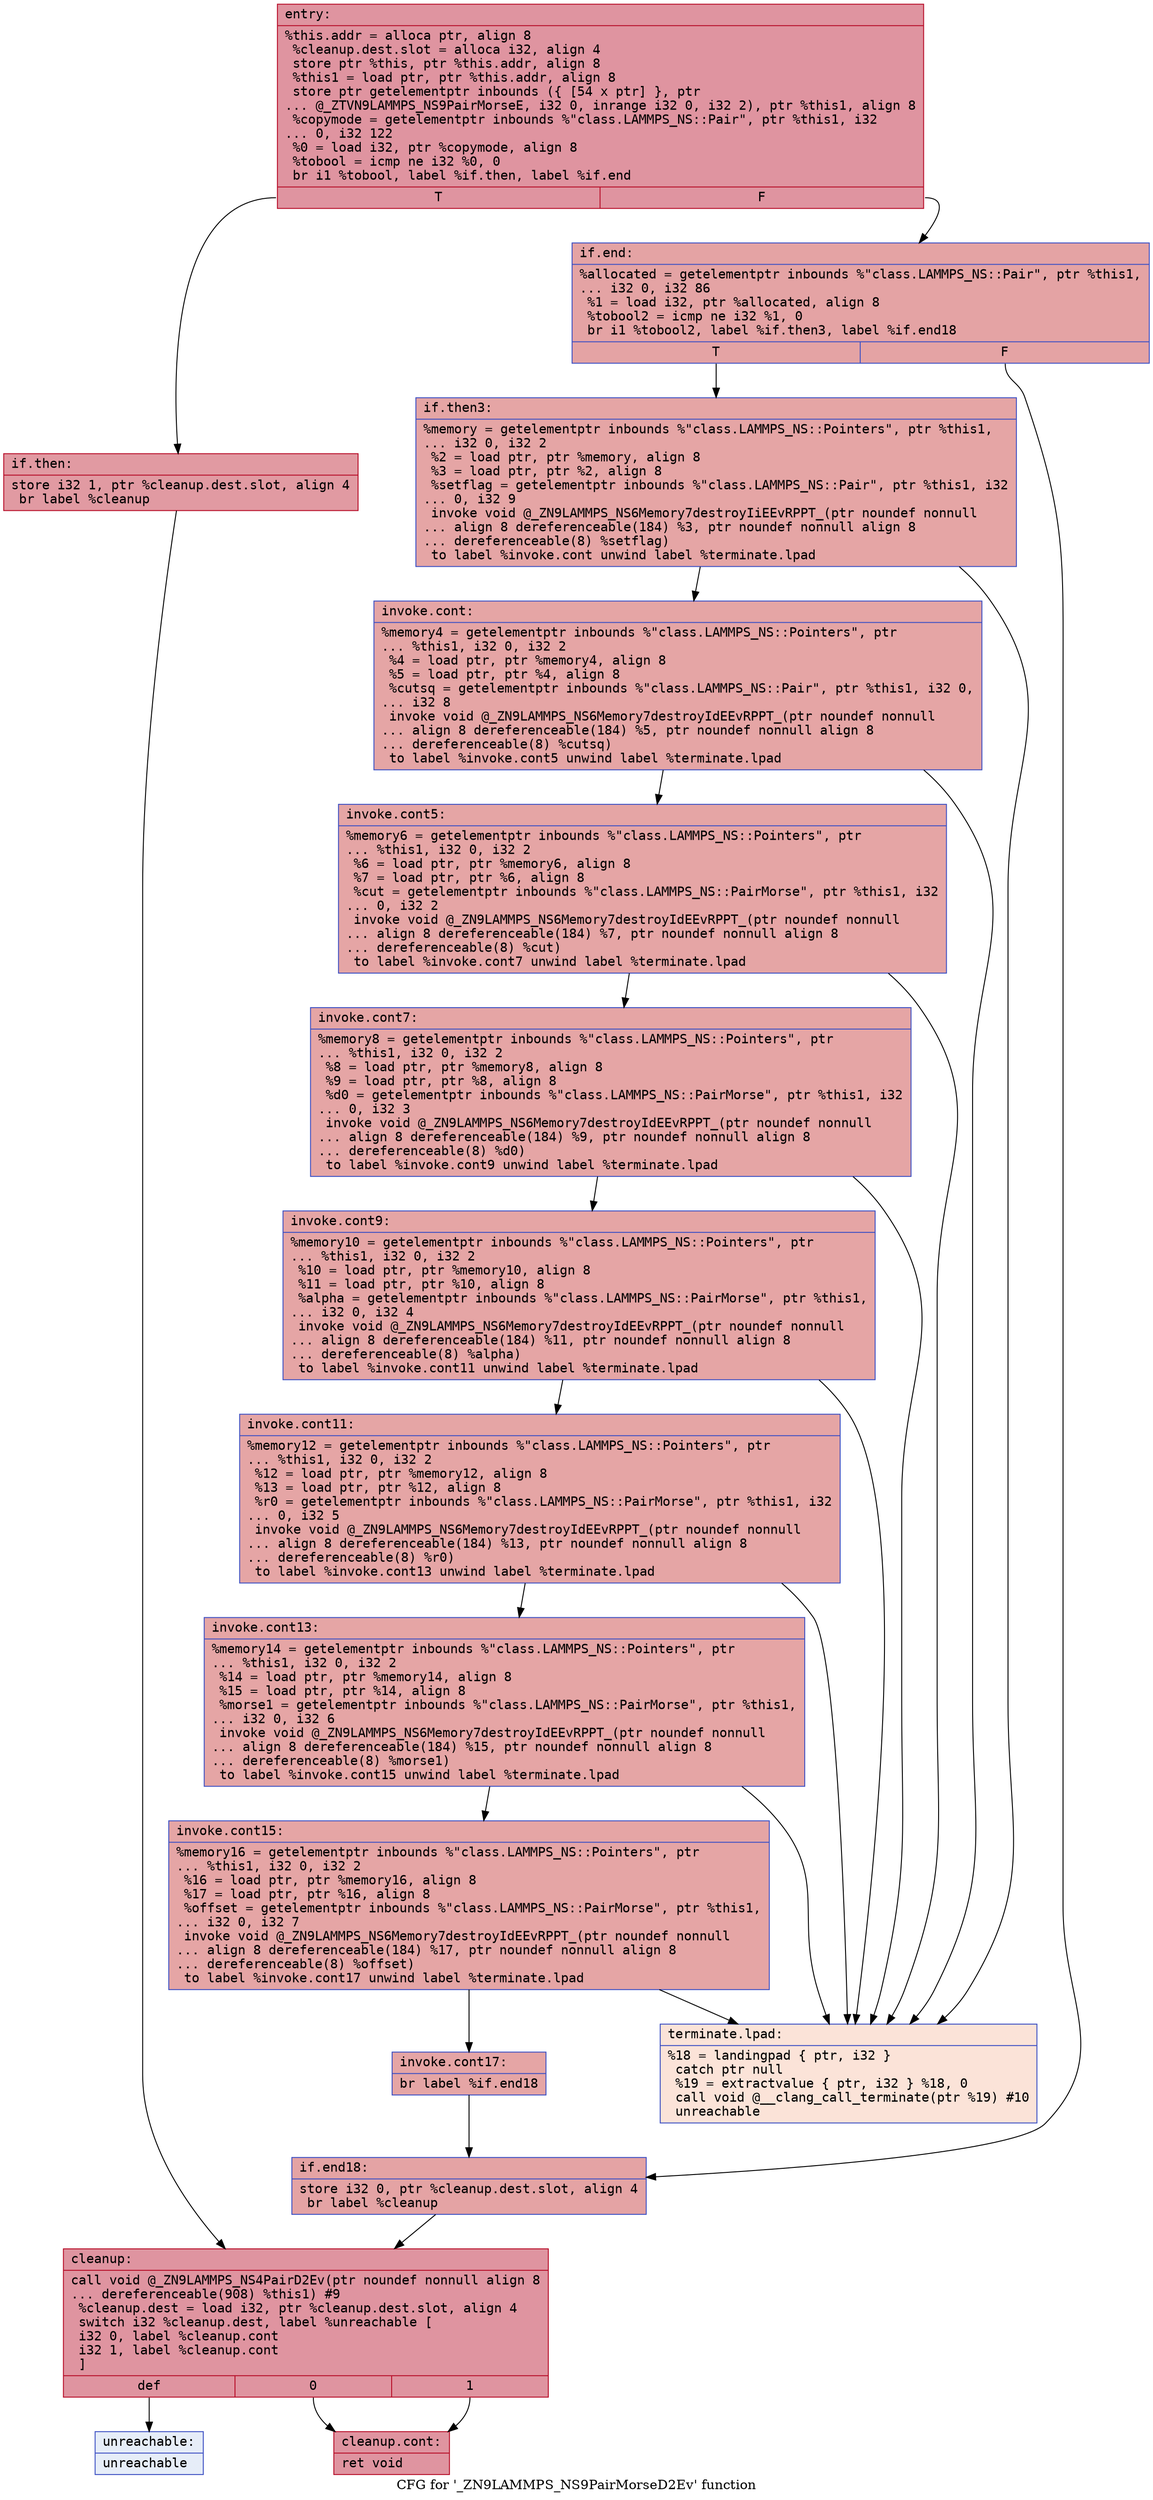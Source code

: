 digraph "CFG for '_ZN9LAMMPS_NS9PairMorseD2Ev' function" {
	label="CFG for '_ZN9LAMMPS_NS9PairMorseD2Ev' function";

	Node0x562dfdf370c0 [shape=record,color="#b70d28ff", style=filled, fillcolor="#b70d2870" fontname="Courier",label="{entry:\l|  %this.addr = alloca ptr, align 8\l  %cleanup.dest.slot = alloca i32, align 4\l  store ptr %this, ptr %this.addr, align 8\l  %this1 = load ptr, ptr %this.addr, align 8\l  store ptr getelementptr inbounds (\{ [54 x ptr] \}, ptr\l... @_ZTVN9LAMMPS_NS9PairMorseE, i32 0, inrange i32 0, i32 2), ptr %this1, align 8\l  %copymode = getelementptr inbounds %\"class.LAMMPS_NS::Pair\", ptr %this1, i32\l... 0, i32 122\l  %0 = load i32, ptr %copymode, align 8\l  %tobool = icmp ne i32 %0, 0\l  br i1 %tobool, label %if.then, label %if.end\l|{<s0>T|<s1>F}}"];
	Node0x562dfdf370c0:s0 -> Node0x562dfdf37600[tooltip="entry -> if.then\nProbability 62.50%" ];
	Node0x562dfdf370c0:s1 -> Node0x562dfdf37670[tooltip="entry -> if.end\nProbability 37.50%" ];
	Node0x562dfdf37600 [shape=record,color="#b70d28ff", style=filled, fillcolor="#bb1b2c70" fontname="Courier",label="{if.then:\l|  store i32 1, ptr %cleanup.dest.slot, align 4\l  br label %cleanup\l}"];
	Node0x562dfdf37600 -> Node0x562dfdf378c0[tooltip="if.then -> cleanup\nProbability 100.00%" ];
	Node0x562dfdf37670 [shape=record,color="#3d50c3ff", style=filled, fillcolor="#c32e3170" fontname="Courier",label="{if.end:\l|  %allocated = getelementptr inbounds %\"class.LAMMPS_NS::Pair\", ptr %this1,\l... i32 0, i32 86\l  %1 = load i32, ptr %allocated, align 8\l  %tobool2 = icmp ne i32 %1, 0\l  br i1 %tobool2, label %if.then3, label %if.end18\l|{<s0>T|<s1>F}}"];
	Node0x562dfdf37670:s0 -> Node0x562dfdf383a0[tooltip="if.end -> if.then3\nProbability 62.50%" ];
	Node0x562dfdf37670:s1 -> Node0x562dfdf36fc0[tooltip="if.end -> if.end18\nProbability 37.50%" ];
	Node0x562dfdf383a0 [shape=record,color="#3d50c3ff", style=filled, fillcolor="#c5333470" fontname="Courier",label="{if.then3:\l|  %memory = getelementptr inbounds %\"class.LAMMPS_NS::Pointers\", ptr %this1,\l... i32 0, i32 2\l  %2 = load ptr, ptr %memory, align 8\l  %3 = load ptr, ptr %2, align 8\l  %setflag = getelementptr inbounds %\"class.LAMMPS_NS::Pair\", ptr %this1, i32\l... 0, i32 9\l  invoke void @_ZN9LAMMPS_NS6Memory7destroyIiEEvRPPT_(ptr noundef nonnull\l... align 8 dereferenceable(184) %3, ptr noundef nonnull align 8\l... dereferenceable(8) %setflag)\l          to label %invoke.cont unwind label %terminate.lpad\l}"];
	Node0x562dfdf383a0 -> Node0x562dfdf389f0[tooltip="if.then3 -> invoke.cont\nProbability 100.00%" ];
	Node0x562dfdf383a0 -> Node0x562dfdf38ad0[tooltip="if.then3 -> terminate.lpad\nProbability 0.00%" ];
	Node0x562dfdf389f0 [shape=record,color="#3d50c3ff", style=filled, fillcolor="#c5333470" fontname="Courier",label="{invoke.cont:\l|  %memory4 = getelementptr inbounds %\"class.LAMMPS_NS::Pointers\", ptr\l... %this1, i32 0, i32 2\l  %4 = load ptr, ptr %memory4, align 8\l  %5 = load ptr, ptr %4, align 8\l  %cutsq = getelementptr inbounds %\"class.LAMMPS_NS::Pair\", ptr %this1, i32 0,\l... i32 8\l  invoke void @_ZN9LAMMPS_NS6Memory7destroyIdEEvRPPT_(ptr noundef nonnull\l... align 8 dereferenceable(184) %5, ptr noundef nonnull align 8\l... dereferenceable(8) %cutsq)\l          to label %invoke.cont5 unwind label %terminate.lpad\l}"];
	Node0x562dfdf389f0 -> Node0x562dfdf39100[tooltip="invoke.cont -> invoke.cont5\nProbability 100.00%" ];
	Node0x562dfdf389f0 -> Node0x562dfdf38ad0[tooltip="invoke.cont -> terminate.lpad\nProbability 0.00%" ];
	Node0x562dfdf39100 [shape=record,color="#3d50c3ff", style=filled, fillcolor="#c5333470" fontname="Courier",label="{invoke.cont5:\l|  %memory6 = getelementptr inbounds %\"class.LAMMPS_NS::Pointers\", ptr\l... %this1, i32 0, i32 2\l  %6 = load ptr, ptr %memory6, align 8\l  %7 = load ptr, ptr %6, align 8\l  %cut = getelementptr inbounds %\"class.LAMMPS_NS::PairMorse\", ptr %this1, i32\l... 0, i32 2\l  invoke void @_ZN9LAMMPS_NS6Memory7destroyIdEEvRPPT_(ptr noundef nonnull\l... align 8 dereferenceable(184) %7, ptr noundef nonnull align 8\l... dereferenceable(8) %cut)\l          to label %invoke.cont7 unwind label %terminate.lpad\l}"];
	Node0x562dfdf39100 -> Node0x562dfdf396a0[tooltip="invoke.cont5 -> invoke.cont7\nProbability 100.00%" ];
	Node0x562dfdf39100 -> Node0x562dfdf38ad0[tooltip="invoke.cont5 -> terminate.lpad\nProbability 0.00%" ];
	Node0x562dfdf396a0 [shape=record,color="#3d50c3ff", style=filled, fillcolor="#c5333470" fontname="Courier",label="{invoke.cont7:\l|  %memory8 = getelementptr inbounds %\"class.LAMMPS_NS::Pointers\", ptr\l... %this1, i32 0, i32 2\l  %8 = load ptr, ptr %memory8, align 8\l  %9 = load ptr, ptr %8, align 8\l  %d0 = getelementptr inbounds %\"class.LAMMPS_NS::PairMorse\", ptr %this1, i32\l... 0, i32 3\l  invoke void @_ZN9LAMMPS_NS6Memory7destroyIdEEvRPPT_(ptr noundef nonnull\l... align 8 dereferenceable(184) %9, ptr noundef nonnull align 8\l... dereferenceable(8) %d0)\l          to label %invoke.cont9 unwind label %terminate.lpad\l}"];
	Node0x562dfdf396a0 -> Node0x562dfdf39e80[tooltip="invoke.cont7 -> invoke.cont9\nProbability 100.00%" ];
	Node0x562dfdf396a0 -> Node0x562dfdf38ad0[tooltip="invoke.cont7 -> terminate.lpad\nProbability 0.00%" ];
	Node0x562dfdf39e80 [shape=record,color="#3d50c3ff", style=filled, fillcolor="#c5333470" fontname="Courier",label="{invoke.cont9:\l|  %memory10 = getelementptr inbounds %\"class.LAMMPS_NS::Pointers\", ptr\l... %this1, i32 0, i32 2\l  %10 = load ptr, ptr %memory10, align 8\l  %11 = load ptr, ptr %10, align 8\l  %alpha = getelementptr inbounds %\"class.LAMMPS_NS::PairMorse\", ptr %this1,\l... i32 0, i32 4\l  invoke void @_ZN9LAMMPS_NS6Memory7destroyIdEEvRPPT_(ptr noundef nonnull\l... align 8 dereferenceable(184) %11, ptr noundef nonnull align 8\l... dereferenceable(8) %alpha)\l          to label %invoke.cont11 unwind label %terminate.lpad\l}"];
	Node0x562dfdf39e80 -> Node0x562dfdf3a370[tooltip="invoke.cont9 -> invoke.cont11\nProbability 100.00%" ];
	Node0x562dfdf39e80 -> Node0x562dfdf38ad0[tooltip="invoke.cont9 -> terminate.lpad\nProbability 0.00%" ];
	Node0x562dfdf3a370 [shape=record,color="#3d50c3ff", style=filled, fillcolor="#c5333470" fontname="Courier",label="{invoke.cont11:\l|  %memory12 = getelementptr inbounds %\"class.LAMMPS_NS::Pointers\", ptr\l... %this1, i32 0, i32 2\l  %12 = load ptr, ptr %memory12, align 8\l  %13 = load ptr, ptr %12, align 8\l  %r0 = getelementptr inbounds %\"class.LAMMPS_NS::PairMorse\", ptr %this1, i32\l... 0, i32 5\l  invoke void @_ZN9LAMMPS_NS6Memory7destroyIdEEvRPPT_(ptr noundef nonnull\l... align 8 dereferenceable(184) %13, ptr noundef nonnull align 8\l... dereferenceable(8) %r0)\l          to label %invoke.cont13 unwind label %terminate.lpad\l}"];
	Node0x562dfdf3a370 -> Node0x562dfdf3a840[tooltip="invoke.cont11 -> invoke.cont13\nProbability 100.00%" ];
	Node0x562dfdf3a370 -> Node0x562dfdf38ad0[tooltip="invoke.cont11 -> terminate.lpad\nProbability 0.00%" ];
	Node0x562dfdf3a840 [shape=record,color="#3d50c3ff", style=filled, fillcolor="#c5333470" fontname="Courier",label="{invoke.cont13:\l|  %memory14 = getelementptr inbounds %\"class.LAMMPS_NS::Pointers\", ptr\l... %this1, i32 0, i32 2\l  %14 = load ptr, ptr %memory14, align 8\l  %15 = load ptr, ptr %14, align 8\l  %morse1 = getelementptr inbounds %\"class.LAMMPS_NS::PairMorse\", ptr %this1,\l... i32 0, i32 6\l  invoke void @_ZN9LAMMPS_NS6Memory7destroyIdEEvRPPT_(ptr noundef nonnull\l... align 8 dereferenceable(184) %15, ptr noundef nonnull align 8\l... dereferenceable(8) %morse1)\l          to label %invoke.cont15 unwind label %terminate.lpad\l}"];
	Node0x562dfdf3a840 -> Node0x562dfdf3ad10[tooltip="invoke.cont13 -> invoke.cont15\nProbability 100.00%" ];
	Node0x562dfdf3a840 -> Node0x562dfdf38ad0[tooltip="invoke.cont13 -> terminate.lpad\nProbability 0.00%" ];
	Node0x562dfdf3ad10 [shape=record,color="#3d50c3ff", style=filled, fillcolor="#c5333470" fontname="Courier",label="{invoke.cont15:\l|  %memory16 = getelementptr inbounds %\"class.LAMMPS_NS::Pointers\", ptr\l... %this1, i32 0, i32 2\l  %16 = load ptr, ptr %memory16, align 8\l  %17 = load ptr, ptr %16, align 8\l  %offset = getelementptr inbounds %\"class.LAMMPS_NS::PairMorse\", ptr %this1,\l... i32 0, i32 7\l  invoke void @_ZN9LAMMPS_NS6Memory7destroyIdEEvRPPT_(ptr noundef nonnull\l... align 8 dereferenceable(184) %17, ptr noundef nonnull align 8\l... dereferenceable(8) %offset)\l          to label %invoke.cont17 unwind label %terminate.lpad\l}"];
	Node0x562dfdf3ad10 -> Node0x562dfdf3b1e0[tooltip="invoke.cont15 -> invoke.cont17\nProbability 100.00%" ];
	Node0x562dfdf3ad10 -> Node0x562dfdf38ad0[tooltip="invoke.cont15 -> terminate.lpad\nProbability 0.00%" ];
	Node0x562dfdf3b1e0 [shape=record,color="#3d50c3ff", style=filled, fillcolor="#c5333470" fontname="Courier",label="{invoke.cont17:\l|  br label %if.end18\l}"];
	Node0x562dfdf3b1e0 -> Node0x562dfdf36fc0[tooltip="invoke.cont17 -> if.end18\nProbability 100.00%" ];
	Node0x562dfdf36fc0 [shape=record,color="#3d50c3ff", style=filled, fillcolor="#c32e3170" fontname="Courier",label="{if.end18:\l|  store i32 0, ptr %cleanup.dest.slot, align 4\l  br label %cleanup\l}"];
	Node0x562dfdf36fc0 -> Node0x562dfdf378c0[tooltip="if.end18 -> cleanup\nProbability 100.00%" ];
	Node0x562dfdf378c0 [shape=record,color="#b70d28ff", style=filled, fillcolor="#b70d2870" fontname="Courier",label="{cleanup:\l|  call void @_ZN9LAMMPS_NS4PairD2Ev(ptr noundef nonnull align 8\l... dereferenceable(908) %this1) #9\l  %cleanup.dest = load i32, ptr %cleanup.dest.slot, align 4\l  switch i32 %cleanup.dest, label %unreachable [\l    i32 0, label %cleanup.cont\l    i32 1, label %cleanup.cont\l  ]\l|{<s0>def|<s1>0|<s2>1}}"];
	Node0x562dfdf378c0:s0 -> Node0x562dfdf3b790[tooltip="cleanup -> unreachable\nProbability 0.00%" ];
	Node0x562dfdf378c0:s1 -> Node0x562dfdf3b7e0[tooltip="cleanup -> cleanup.cont\nProbability 100.00%" ];
	Node0x562dfdf378c0:s2 -> Node0x562dfdf3b7e0[tooltip="cleanup -> cleanup.cont\nProbability 100.00%" ];
	Node0x562dfdf3b7e0 [shape=record,color="#b70d28ff", style=filled, fillcolor="#b70d2870" fontname="Courier",label="{cleanup.cont:\l|  ret void\l}"];
	Node0x562dfdf38ad0 [shape=record,color="#3d50c3ff", style=filled, fillcolor="#f6bfa670" fontname="Courier",label="{terminate.lpad:\l|  %18 = landingpad \{ ptr, i32 \}\l          catch ptr null\l  %19 = extractvalue \{ ptr, i32 \} %18, 0\l  call void @__clang_call_terminate(ptr %19) #10\l  unreachable\l}"];
	Node0x562dfdf3b790 [shape=record,color="#3d50c3ff", style=filled, fillcolor="#c7d7f070" fontname="Courier",label="{unreachable:\l|  unreachable\l}"];
}
